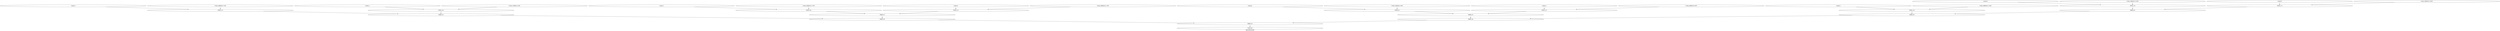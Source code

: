 /*
{
    "ALU" : ["FADD", "FMUL"],
    "MEMPORT"  : ["input", "output"],
    "Constant" : ["const"]
}
*/
strict digraph "omp.inner.for.body" {
label="omp.inner.for.body";
Load_0 [label="{Load_0}", opcode=input, width=32];
Load_1 [label="{Load_1}", opcode=input, width=32];
Load_2 [label="{Load_2}", opcode=input, width=32];
Load_3 [label="{Load_3}", opcode=input, width=32];
Load_4 [label="{Load_4}", opcode=input, width=32];
Load_5 [label="{Load_5}", opcode=input, width=32];
Load_6 [label="{Load_6}", opcode=input, width=32];
Load_7 [label="{Load_7}", opcode=input, width=32];
Load_8 [label="{Load_8}", opcode=input, width=32];
FMUL_9 [label="{FMUL_9}", opcode=FMUL, width=32];
FMUL_10 [label="{FMUL_10}", opcode=FMUL, width=32];
FMUL_11 [label="{FMUL_11}", opcode=FMUL, width=32];
FMUL_12 [label="{FMUL_12}", opcode=FMUL, width=32];
FMUL_13 [label="{FMUL_13}", opcode=FMUL, width=32];
FMUL_14 [label="{FMUL_14}", opcode=FMUL, width=32];
FMUL_15 [label="{FMUL_15}", opcode=FMUL, width=32];
FMUL_16 [label="{FMUL_16}", opcode=FMUL, width=32];
FMUL_17 [label="{FMUL_17}", opcode=FMUL, width=32];
FADD_25 [label="{FADD_25}", opcode=FADD, width=32];
Store_26 [label="{Store_26}", opcode=output, width=32];
Const_27 [constVal="1", float32="5.00", label="{Const_27|float32=5.00}", opcode=const, width=32];
Const_28 [constVal="1", float32="13.00", label="{Const_28|float32=13.00}", opcode=const, width=32];
Const_29 [constVal="1", float32="9.00", label="{Const_29|float32=9.00}", opcode=const, width=32];
Const_30 [constVal="1", float32="11.00", label="{Const_30|float32=11.00}", opcode=const, width=32];
Const_31 [constVal="1", float32="3.00", label="{Const_31|float32=3.00}", opcode=const, width=32];
Const_32 [constVal="1", float32="15.00", label="{Const_32|float32=15.00}", opcode=const, width=32];
Const_33 [constVal="1", float32="17.00", label="{Const_33|float32=17.00}", opcode=const, width=32];
Const_34 [constVal="1", float32="7.00", label="{Const_34|float32=7.00}", opcode=const, width=32];
Const_35 [constVal="1", float32="19.00", label="{Const_35|float32=19.00}", opcode=const, width=32];
FADD_24 [label="{FADD_24}", opcode=FADD, width=32];
FADD_23 [label="{FADD_23}", opcode=FADD, width=32];
FADD_22 [label="{FADD_22}", opcode=FADD, width=32];
FADD_21 [label="{FADD_21}", opcode=FADD, width=32];
FADD_20 [label="{FADD_20}", opcode=FADD, width=32];
FADD_19 [label="{FADD_19}", opcode=FADD, width=32];
FADD_18 [label="{FADD_18}", opcode=FADD, width=32];
Load_0 -> FMUL_9  [driver=outPinA, load=inPinA];
Load_1 -> FMUL_10  [driver=outPinA, load=inPinA];
Load_2 -> FMUL_11  [driver=outPinA, load=inPinA];
Load_3 -> FMUL_12  [driver=outPinA, load=inPinA];
Load_4 -> FMUL_13  [driver=outPinA, load=inPinA];
Load_5 -> FMUL_14  [driver=outPinA, load=inPinA];
Load_6 -> FMUL_15  [driver=outPinA, load=inPinA];
Load_7 -> FMUL_16  [driver=outPinA, load=inPinA];
Load_8 -> FMUL_17  [driver=outPinA, load=inPinA];
FMUL_9 -> FADD_22  [driver=outPinA, load=inPinA];
FMUL_10 -> FADD_23  [driver=outPinA, load=inPinA];
FMUL_11 -> FADD_23  [driver=outPinA, load=inPinB];
FMUL_12 -> FADD_22  [driver=outPinA, load=inPinB];
FMUL_13 -> FADD_21  [driver=outPinA, load=inPinA];
FMUL_14 -> FADD_20  [driver=outPinA, load=inPinA];
FMUL_15 -> FADD_24  [driver=outPinA, load=inPinA];
FMUL_16 -> FADD_21  [driver=outPinA, load=inPinB];
FMUL_17 -> FADD_24  [driver=outPinA, load=inPinB];
FADD_25 -> Store_26  [driver=outPinA, load=inPinA];
Const_27 -> FMUL_10  [driver=outPinA, load=inPinB];
Const_28 -> FMUL_14  [driver=outPinA, load=inPinB];
Const_29 -> FMUL_12  [driver=outPinA, load=inPinB];
Const_30 -> FMUL_13  [driver=outPinA, load=inPinB];
Const_31 -> FMUL_9  [driver=outPinA, load=inPinB];
Const_32 -> FMUL_15  [driver=outPinA, load=inPinB];
Const_33 -> FMUL_16  [driver=outPinA, load=inPinB];
Const_34 -> FMUL_11  [driver=outPinA, load=inPinB];
Const_35 -> FMUL_17  [driver=outPinA, load=inPinB];
FADD_24 -> FADD_20  [driver=outPinA, load=inPinB];
FADD_23 -> FADD_19  [driver=outPinA, load=inPinA];
FADD_22 -> FADD_18  [driver=outPinA, load=inPinA];
FADD_21 -> FADD_19  [driver=outPinA, load=inPinB];
FADD_20 -> FADD_18  [driver=outPinA, load=inPinB];
FADD_19 -> FADD_25  [driver=outPinA, load=inPinB];
FADD_18 -> FADD_25  [driver=outPinA, load=inPinA];
}